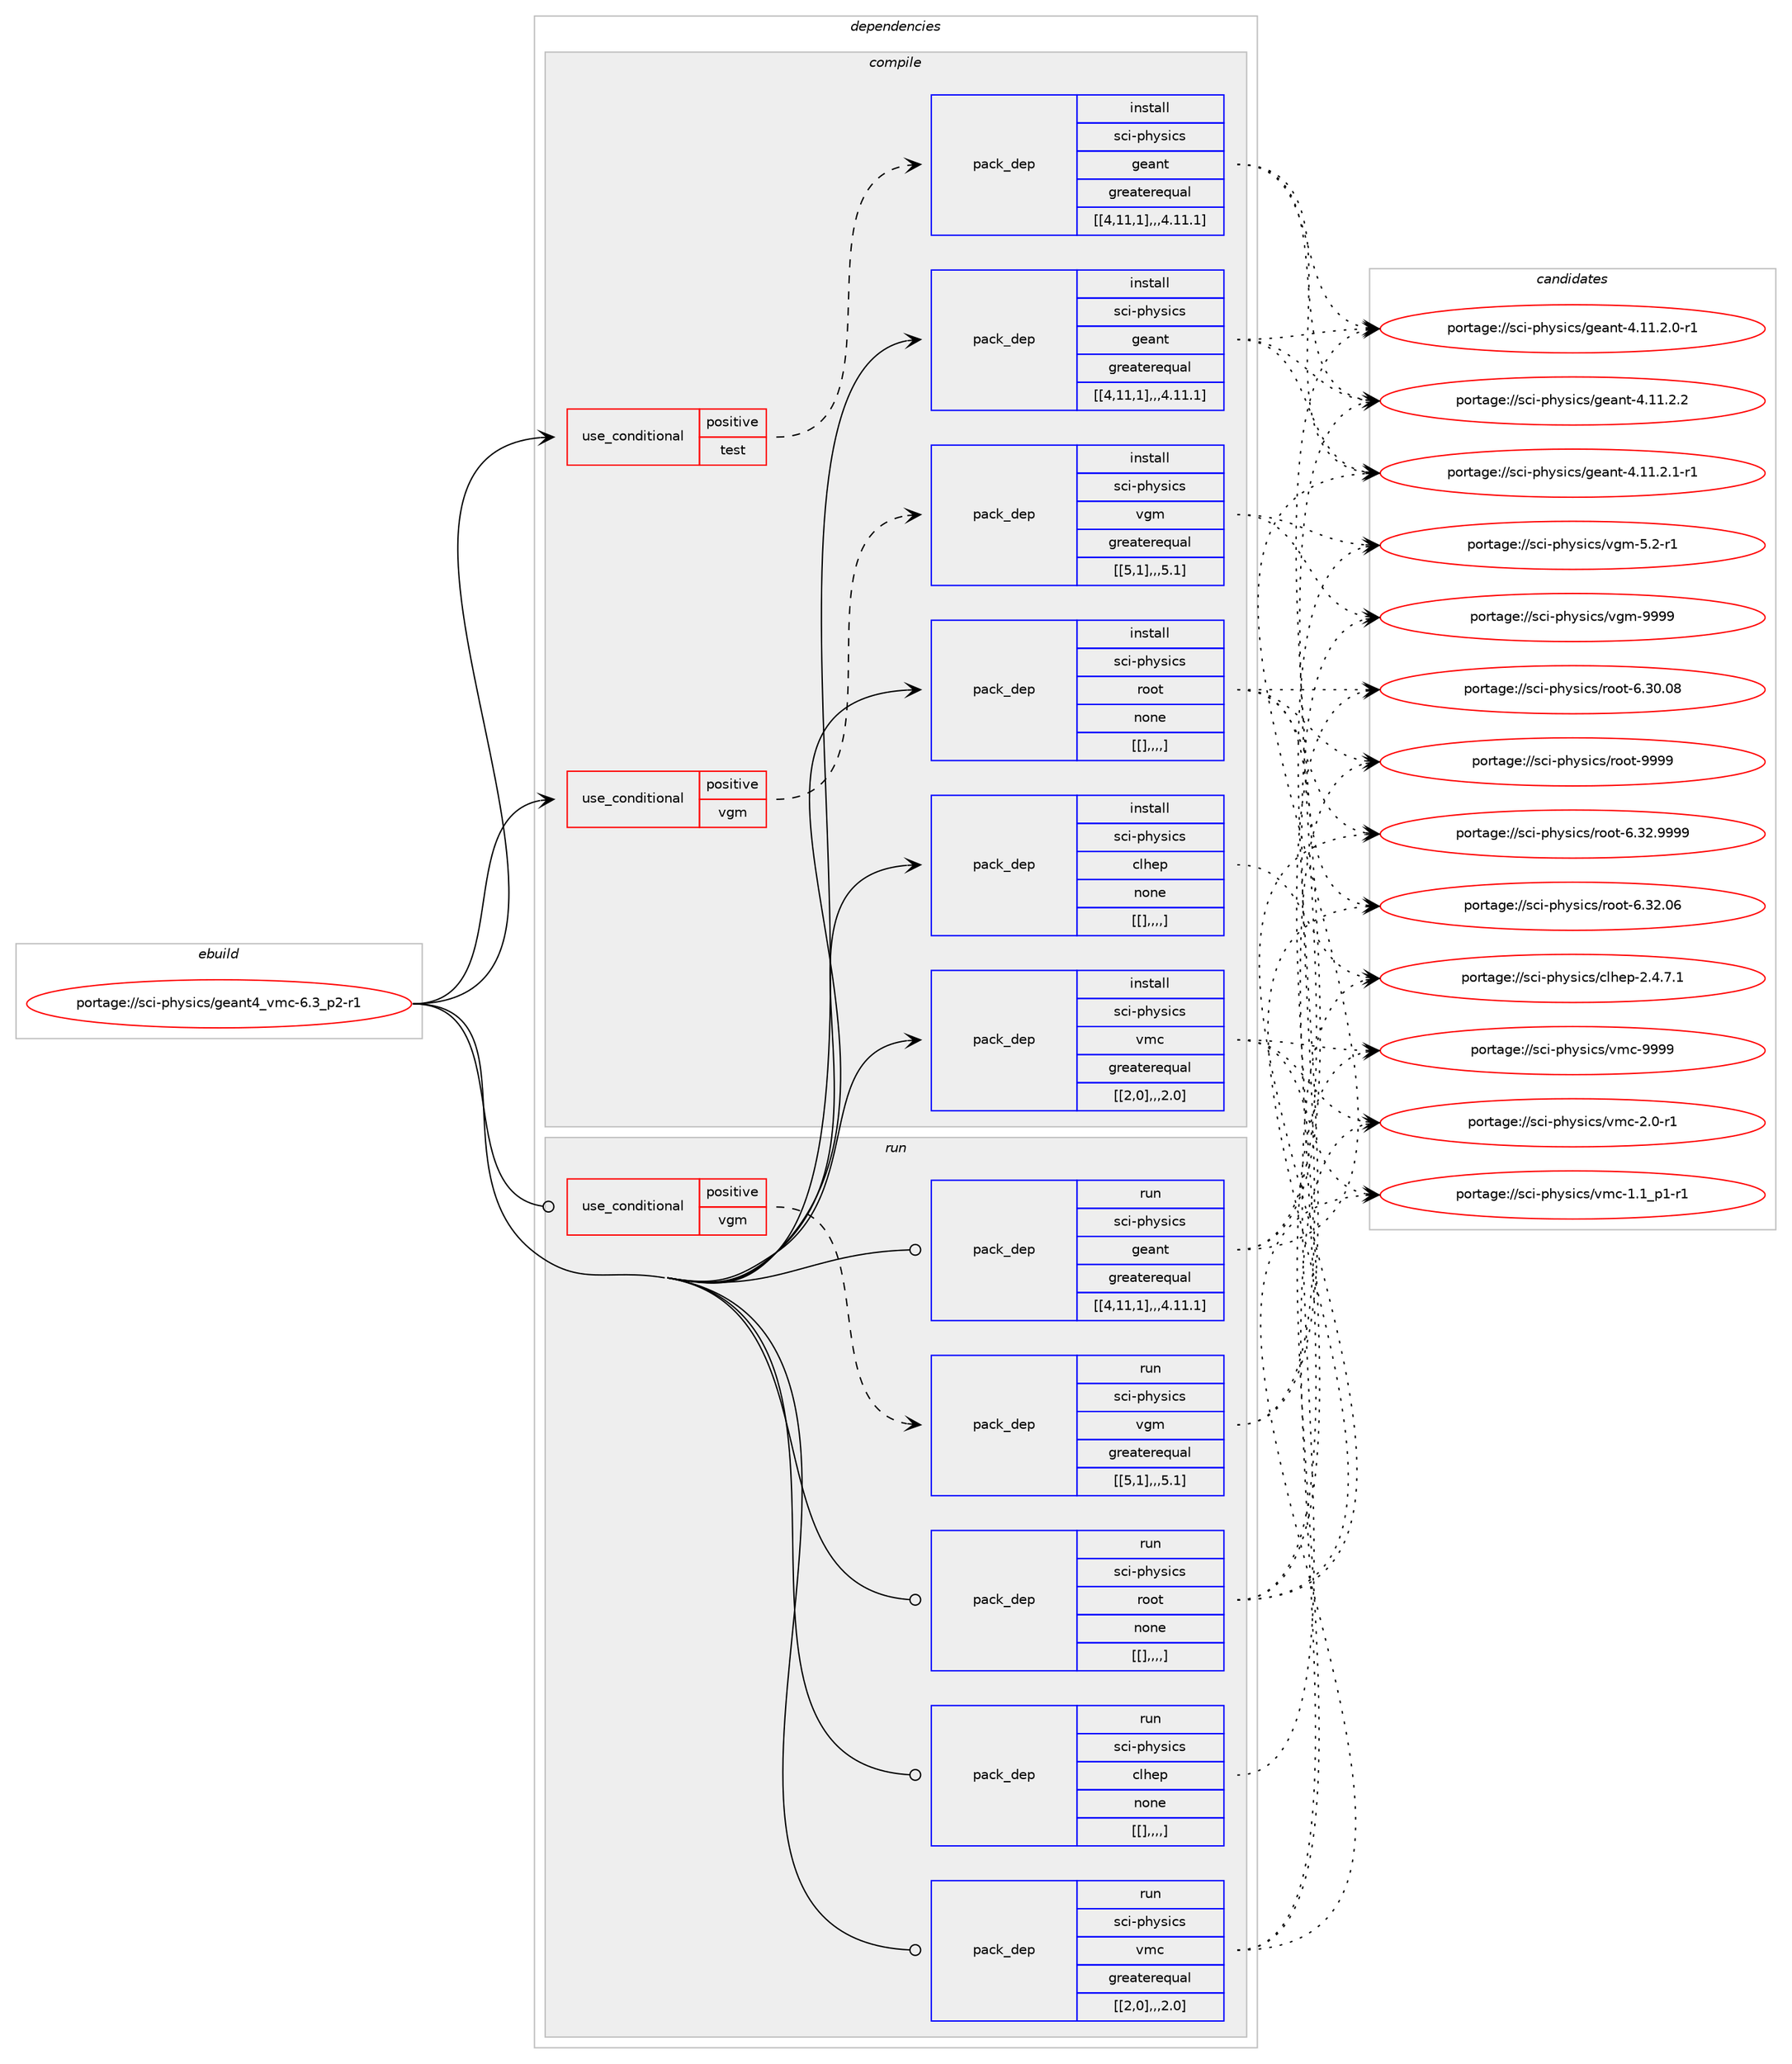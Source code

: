 digraph prolog {

# *************
# Graph options
# *************

newrank=true;
concentrate=true;
compound=true;
graph [rankdir=LR,fontname=Helvetica,fontsize=10,ranksep=1.5];#, ranksep=2.5, nodesep=0.2];
edge  [arrowhead=vee];
node  [fontname=Helvetica,fontsize=10];

# **********
# The ebuild
# **********

subgraph cluster_leftcol {
color=gray;
label=<<i>ebuild</i>>;
id [label="portage://sci-physics/geant4_vmc-6.3_p2-r1", color=red, width=4, href="../sci-physics/geant4_vmc-6.3_p2-r1.svg"];
}

# ****************
# The dependencies
# ****************

subgraph cluster_midcol {
color=gray;
label=<<i>dependencies</i>>;
subgraph cluster_compile {
fillcolor="#eeeeee";
style=filled;
label=<<i>compile</i>>;
subgraph cond115289 {
dependency433294 [label=<<TABLE BORDER="0" CELLBORDER="1" CELLSPACING="0" CELLPADDING="4"><TR><TD ROWSPAN="3" CELLPADDING="10">use_conditional</TD></TR><TR><TD>positive</TD></TR><TR><TD>test</TD></TR></TABLE>>, shape=none, color=red];
subgraph pack314855 {
dependency433327 [label=<<TABLE BORDER="0" CELLBORDER="1" CELLSPACING="0" CELLPADDING="4" WIDTH="220"><TR><TD ROWSPAN="6" CELLPADDING="30">pack_dep</TD></TR><TR><TD WIDTH="110">install</TD></TR><TR><TD>sci-physics</TD></TR><TR><TD>geant</TD></TR><TR><TD>greaterequal</TD></TR><TR><TD>[[4,11,1],,,4.11.1]</TD></TR></TABLE>>, shape=none, color=blue];
}
dependency433294:e -> dependency433327:w [weight=20,style="dashed",arrowhead="vee"];
}
id:e -> dependency433294:w [weight=20,style="solid",arrowhead="vee"];
subgraph cond115309 {
dependency433361 [label=<<TABLE BORDER="0" CELLBORDER="1" CELLSPACING="0" CELLPADDING="4"><TR><TD ROWSPAN="3" CELLPADDING="10">use_conditional</TD></TR><TR><TD>positive</TD></TR><TR><TD>vgm</TD></TR></TABLE>>, shape=none, color=red];
subgraph pack314879 {
dependency433363 [label=<<TABLE BORDER="0" CELLBORDER="1" CELLSPACING="0" CELLPADDING="4" WIDTH="220"><TR><TD ROWSPAN="6" CELLPADDING="30">pack_dep</TD></TR><TR><TD WIDTH="110">install</TD></TR><TR><TD>sci-physics</TD></TR><TR><TD>vgm</TD></TR><TR><TD>greaterequal</TD></TR><TR><TD>[[5,1],,,5.1]</TD></TR></TABLE>>, shape=none, color=blue];
}
dependency433361:e -> dependency433363:w [weight=20,style="dashed",arrowhead="vee"];
}
id:e -> dependency433361:w [weight=20,style="solid",arrowhead="vee"];
subgraph pack314894 {
dependency433426 [label=<<TABLE BORDER="0" CELLBORDER="1" CELLSPACING="0" CELLPADDING="4" WIDTH="220"><TR><TD ROWSPAN="6" CELLPADDING="30">pack_dep</TD></TR><TR><TD WIDTH="110">install</TD></TR><TR><TD>sci-physics</TD></TR><TR><TD>clhep</TD></TR><TR><TD>none</TD></TR><TR><TD>[[],,,,]</TD></TR></TABLE>>, shape=none, color=blue];
}
id:e -> dependency433426:w [weight=20,style="solid",arrowhead="vee"];
subgraph pack314930 {
dependency433429 [label=<<TABLE BORDER="0" CELLBORDER="1" CELLSPACING="0" CELLPADDING="4" WIDTH="220"><TR><TD ROWSPAN="6" CELLPADDING="30">pack_dep</TD></TR><TR><TD WIDTH="110">install</TD></TR><TR><TD>sci-physics</TD></TR><TR><TD>geant</TD></TR><TR><TD>greaterequal</TD></TR><TR><TD>[[4,11,1],,,4.11.1]</TD></TR></TABLE>>, shape=none, color=blue];
}
id:e -> dependency433429:w [weight=20,style="solid",arrowhead="vee"];
subgraph pack314932 {
dependency433477 [label=<<TABLE BORDER="0" CELLBORDER="1" CELLSPACING="0" CELLPADDING="4" WIDTH="220"><TR><TD ROWSPAN="6" CELLPADDING="30">pack_dep</TD></TR><TR><TD WIDTH="110">install</TD></TR><TR><TD>sci-physics</TD></TR><TR><TD>root</TD></TR><TR><TD>none</TD></TR><TR><TD>[[],,,,]</TD></TR></TABLE>>, shape=none, color=blue];
}
id:e -> dependency433477:w [weight=20,style="solid",arrowhead="vee"];
subgraph pack314989 {
dependency433522 [label=<<TABLE BORDER="0" CELLBORDER="1" CELLSPACING="0" CELLPADDING="4" WIDTH="220"><TR><TD ROWSPAN="6" CELLPADDING="30">pack_dep</TD></TR><TR><TD WIDTH="110">install</TD></TR><TR><TD>sci-physics</TD></TR><TR><TD>vmc</TD></TR><TR><TD>greaterequal</TD></TR><TR><TD>[[2,0],,,2.0]</TD></TR></TABLE>>, shape=none, color=blue];
}
id:e -> dependency433522:w [weight=20,style="solid",arrowhead="vee"];
}
subgraph cluster_compileandrun {
fillcolor="#eeeeee";
style=filled;
label=<<i>compile and run</i>>;
}
subgraph cluster_run {
fillcolor="#eeeeee";
style=filled;
label=<<i>run</i>>;
subgraph cond115376 {
dependency433560 [label=<<TABLE BORDER="0" CELLBORDER="1" CELLSPACING="0" CELLPADDING="4"><TR><TD ROWSPAN="3" CELLPADDING="10">use_conditional</TD></TR><TR><TD>positive</TD></TR><TR><TD>vgm</TD></TR></TABLE>>, shape=none, color=red];
subgraph pack315024 {
dependency433607 [label=<<TABLE BORDER="0" CELLBORDER="1" CELLSPACING="0" CELLPADDING="4" WIDTH="220"><TR><TD ROWSPAN="6" CELLPADDING="30">pack_dep</TD></TR><TR><TD WIDTH="110">run</TD></TR><TR><TD>sci-physics</TD></TR><TR><TD>vgm</TD></TR><TR><TD>greaterequal</TD></TR><TR><TD>[[5,1],,,5.1]</TD></TR></TABLE>>, shape=none, color=blue];
}
dependency433560:e -> dependency433607:w [weight=20,style="dashed",arrowhead="vee"];
}
id:e -> dependency433560:w [weight=20,style="solid",arrowhead="odot"];
subgraph pack315059 {
dependency433639 [label=<<TABLE BORDER="0" CELLBORDER="1" CELLSPACING="0" CELLPADDING="4" WIDTH="220"><TR><TD ROWSPAN="6" CELLPADDING="30">pack_dep</TD></TR><TR><TD WIDTH="110">run</TD></TR><TR><TD>sci-physics</TD></TR><TR><TD>clhep</TD></TR><TR><TD>none</TD></TR><TR><TD>[[],,,,]</TD></TR></TABLE>>, shape=none, color=blue];
}
id:e -> dependency433639:w [weight=20,style="solid",arrowhead="odot"];
subgraph pack315074 {
dependency433674 [label=<<TABLE BORDER="0" CELLBORDER="1" CELLSPACING="0" CELLPADDING="4" WIDTH="220"><TR><TD ROWSPAN="6" CELLPADDING="30">pack_dep</TD></TR><TR><TD WIDTH="110">run</TD></TR><TR><TD>sci-physics</TD></TR><TR><TD>geant</TD></TR><TR><TD>greaterequal</TD></TR><TR><TD>[[4,11,1],,,4.11.1]</TD></TR></TABLE>>, shape=none, color=blue];
}
id:e -> dependency433674:w [weight=20,style="solid",arrowhead="odot"];
subgraph pack315106 {
dependency433748 [label=<<TABLE BORDER="0" CELLBORDER="1" CELLSPACING="0" CELLPADDING="4" WIDTH="220"><TR><TD ROWSPAN="6" CELLPADDING="30">pack_dep</TD></TR><TR><TD WIDTH="110">run</TD></TR><TR><TD>sci-physics</TD></TR><TR><TD>root</TD></TR><TR><TD>none</TD></TR><TR><TD>[[],,,,]</TD></TR></TABLE>>, shape=none, color=blue];
}
id:e -> dependency433748:w [weight=20,style="solid",arrowhead="odot"];
subgraph pack315137 {
dependency433787 [label=<<TABLE BORDER="0" CELLBORDER="1" CELLSPACING="0" CELLPADDING="4" WIDTH="220"><TR><TD ROWSPAN="6" CELLPADDING="30">pack_dep</TD></TR><TR><TD WIDTH="110">run</TD></TR><TR><TD>sci-physics</TD></TR><TR><TD>vmc</TD></TR><TR><TD>greaterequal</TD></TR><TR><TD>[[2,0],,,2.0]</TD></TR></TABLE>>, shape=none, color=blue];
}
id:e -> dependency433787:w [weight=20,style="solid",arrowhead="odot"];
}
}

# **************
# The candidates
# **************

subgraph cluster_choices {
rank=same;
color=gray;
label=<<i>candidates</i>>;

subgraph choice314189 {
color=black;
nodesep=1;
choice1159910545112104121115105991154710310197110116455246494946504650 [label="portage://sci-physics/geant-4.11.2.2", color=red, width=4,href="../sci-physics/geant-4.11.2.2.svg"];
choice11599105451121041211151059911547103101971101164552464949465046494511449 [label="portage://sci-physics/geant-4.11.2.1-r1", color=red, width=4,href="../sci-physics/geant-4.11.2.1-r1.svg"];
choice11599105451121041211151059911547103101971101164552464949465046484511449 [label="portage://sci-physics/geant-4.11.2.0-r1", color=red, width=4,href="../sci-physics/geant-4.11.2.0-r1.svg"];
dependency433327:e -> choice1159910545112104121115105991154710310197110116455246494946504650:w [style=dotted,weight="100"];
dependency433327:e -> choice11599105451121041211151059911547103101971101164552464949465046494511449:w [style=dotted,weight="100"];
dependency433327:e -> choice11599105451121041211151059911547103101971101164552464949465046484511449:w [style=dotted,weight="100"];
}
subgraph choice314195 {
color=black;
nodesep=1;
choice115991054511210412111510599115471181031094557575757 [label="portage://sci-physics/vgm-9999", color=red, width=4,href="../sci-physics/vgm-9999.svg"];
choice11599105451121041211151059911547118103109455346504511449 [label="portage://sci-physics/vgm-5.2-r1", color=red, width=4,href="../sci-physics/vgm-5.2-r1.svg"];
dependency433363:e -> choice115991054511210412111510599115471181031094557575757:w [style=dotted,weight="100"];
dependency433363:e -> choice11599105451121041211151059911547118103109455346504511449:w [style=dotted,weight="100"];
}
subgraph choice314219 {
color=black;
nodesep=1;
choice11599105451121041211151059911547991081041011124550465246554649 [label="portage://sci-physics/clhep-2.4.7.1", color=red, width=4,href="../sci-physics/clhep-2.4.7.1.svg"];
dependency433426:e -> choice11599105451121041211151059911547991081041011124550465246554649:w [style=dotted,weight="100"];
}
subgraph choice314241 {
color=black;
nodesep=1;
choice1159910545112104121115105991154710310197110116455246494946504650 [label="portage://sci-physics/geant-4.11.2.2", color=red, width=4,href="../sci-physics/geant-4.11.2.2.svg"];
choice11599105451121041211151059911547103101971101164552464949465046494511449 [label="portage://sci-physics/geant-4.11.2.1-r1", color=red, width=4,href="../sci-physics/geant-4.11.2.1-r1.svg"];
choice11599105451121041211151059911547103101971101164552464949465046484511449 [label="portage://sci-physics/geant-4.11.2.0-r1", color=red, width=4,href="../sci-physics/geant-4.11.2.0-r1.svg"];
dependency433429:e -> choice1159910545112104121115105991154710310197110116455246494946504650:w [style=dotted,weight="100"];
dependency433429:e -> choice11599105451121041211151059911547103101971101164552464949465046494511449:w [style=dotted,weight="100"];
dependency433429:e -> choice11599105451121041211151059911547103101971101164552464949465046484511449:w [style=dotted,weight="100"];
}
subgraph choice314315 {
color=black;
nodesep=1;
choice115991054511210412111510599115471141111111164557575757 [label="portage://sci-physics/root-9999", color=red, width=4,href="../sci-physics/root-9999.svg"];
choice1159910545112104121115105991154711411111111645544651504657575757 [label="portage://sci-physics/root-6.32.9999", color=red, width=4,href="../sci-physics/root-6.32.9999.svg"];
choice115991054511210412111510599115471141111111164554465150464854 [label="portage://sci-physics/root-6.32.06", color=red, width=4,href="../sci-physics/root-6.32.06.svg"];
choice115991054511210412111510599115471141111111164554465148464856 [label="portage://sci-physics/root-6.30.08", color=red, width=4,href="../sci-physics/root-6.30.08.svg"];
dependency433477:e -> choice115991054511210412111510599115471141111111164557575757:w [style=dotted,weight="100"];
dependency433477:e -> choice1159910545112104121115105991154711411111111645544651504657575757:w [style=dotted,weight="100"];
dependency433477:e -> choice115991054511210412111510599115471141111111164554465150464854:w [style=dotted,weight="100"];
dependency433477:e -> choice115991054511210412111510599115471141111111164554465148464856:w [style=dotted,weight="100"];
}
subgraph choice314318 {
color=black;
nodesep=1;
choice11599105451121041211151059911547118109994557575757 [label="portage://sci-physics/vmc-9999", color=red, width=4,href="../sci-physics/vmc-9999.svg"];
choice1159910545112104121115105991154711810999455046484511449 [label="portage://sci-physics/vmc-2.0-r1", color=red, width=4,href="../sci-physics/vmc-2.0-r1.svg"];
choice11599105451121041211151059911547118109994549464995112494511449 [label="portage://sci-physics/vmc-1.1_p1-r1", color=red, width=4,href="../sci-physics/vmc-1.1_p1-r1.svg"];
dependency433522:e -> choice11599105451121041211151059911547118109994557575757:w [style=dotted,weight="100"];
dependency433522:e -> choice1159910545112104121115105991154711810999455046484511449:w [style=dotted,weight="100"];
dependency433522:e -> choice11599105451121041211151059911547118109994549464995112494511449:w [style=dotted,weight="100"];
}
subgraph choice314338 {
color=black;
nodesep=1;
choice115991054511210412111510599115471181031094557575757 [label="portage://sci-physics/vgm-9999", color=red, width=4,href="../sci-physics/vgm-9999.svg"];
choice11599105451121041211151059911547118103109455346504511449 [label="portage://sci-physics/vgm-5.2-r1", color=red, width=4,href="../sci-physics/vgm-5.2-r1.svg"];
dependency433607:e -> choice115991054511210412111510599115471181031094557575757:w [style=dotted,weight="100"];
dependency433607:e -> choice11599105451121041211151059911547118103109455346504511449:w [style=dotted,weight="100"];
}
subgraph choice314340 {
color=black;
nodesep=1;
choice11599105451121041211151059911547991081041011124550465246554649 [label="portage://sci-physics/clhep-2.4.7.1", color=red, width=4,href="../sci-physics/clhep-2.4.7.1.svg"];
dependency433639:e -> choice11599105451121041211151059911547991081041011124550465246554649:w [style=dotted,weight="100"];
}
subgraph choice314363 {
color=black;
nodesep=1;
choice1159910545112104121115105991154710310197110116455246494946504650 [label="portage://sci-physics/geant-4.11.2.2", color=red, width=4,href="../sci-physics/geant-4.11.2.2.svg"];
choice11599105451121041211151059911547103101971101164552464949465046494511449 [label="portage://sci-physics/geant-4.11.2.1-r1", color=red, width=4,href="../sci-physics/geant-4.11.2.1-r1.svg"];
choice11599105451121041211151059911547103101971101164552464949465046484511449 [label="portage://sci-physics/geant-4.11.2.0-r1", color=red, width=4,href="../sci-physics/geant-4.11.2.0-r1.svg"];
dependency433674:e -> choice1159910545112104121115105991154710310197110116455246494946504650:w [style=dotted,weight="100"];
dependency433674:e -> choice11599105451121041211151059911547103101971101164552464949465046494511449:w [style=dotted,weight="100"];
dependency433674:e -> choice11599105451121041211151059911547103101971101164552464949465046484511449:w [style=dotted,weight="100"];
}
subgraph choice314367 {
color=black;
nodesep=1;
choice115991054511210412111510599115471141111111164557575757 [label="portage://sci-physics/root-9999", color=red, width=4,href="../sci-physics/root-9999.svg"];
choice1159910545112104121115105991154711411111111645544651504657575757 [label="portage://sci-physics/root-6.32.9999", color=red, width=4,href="../sci-physics/root-6.32.9999.svg"];
choice115991054511210412111510599115471141111111164554465150464854 [label="portage://sci-physics/root-6.32.06", color=red, width=4,href="../sci-physics/root-6.32.06.svg"];
choice115991054511210412111510599115471141111111164554465148464856 [label="portage://sci-physics/root-6.30.08", color=red, width=4,href="../sci-physics/root-6.30.08.svg"];
dependency433748:e -> choice115991054511210412111510599115471141111111164557575757:w [style=dotted,weight="100"];
dependency433748:e -> choice1159910545112104121115105991154711411111111645544651504657575757:w [style=dotted,weight="100"];
dependency433748:e -> choice115991054511210412111510599115471141111111164554465150464854:w [style=dotted,weight="100"];
dependency433748:e -> choice115991054511210412111510599115471141111111164554465148464856:w [style=dotted,weight="100"];
}
subgraph choice314458 {
color=black;
nodesep=1;
choice11599105451121041211151059911547118109994557575757 [label="portage://sci-physics/vmc-9999", color=red, width=4,href="../sci-physics/vmc-9999.svg"];
choice1159910545112104121115105991154711810999455046484511449 [label="portage://sci-physics/vmc-2.0-r1", color=red, width=4,href="../sci-physics/vmc-2.0-r1.svg"];
choice11599105451121041211151059911547118109994549464995112494511449 [label="portage://sci-physics/vmc-1.1_p1-r1", color=red, width=4,href="../sci-physics/vmc-1.1_p1-r1.svg"];
dependency433787:e -> choice11599105451121041211151059911547118109994557575757:w [style=dotted,weight="100"];
dependency433787:e -> choice1159910545112104121115105991154711810999455046484511449:w [style=dotted,weight="100"];
dependency433787:e -> choice11599105451121041211151059911547118109994549464995112494511449:w [style=dotted,weight="100"];
}
}

}
